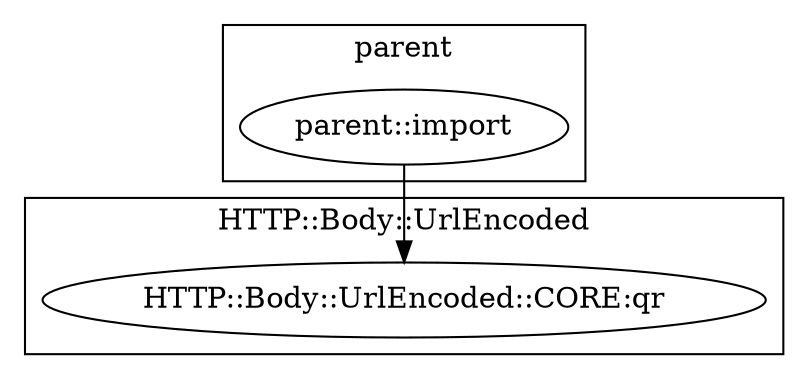 digraph {
graph [overlap=false]
subgraph cluster_HTTP_Body_UrlEncoded {
	label="HTTP::Body::UrlEncoded";
	"HTTP::Body::UrlEncoded::CORE:qr";
}
subgraph cluster_parent {
	label="parent";
	"parent::import";
}
"parent::import" -> "HTTP::Body::UrlEncoded::CORE:qr";
}
